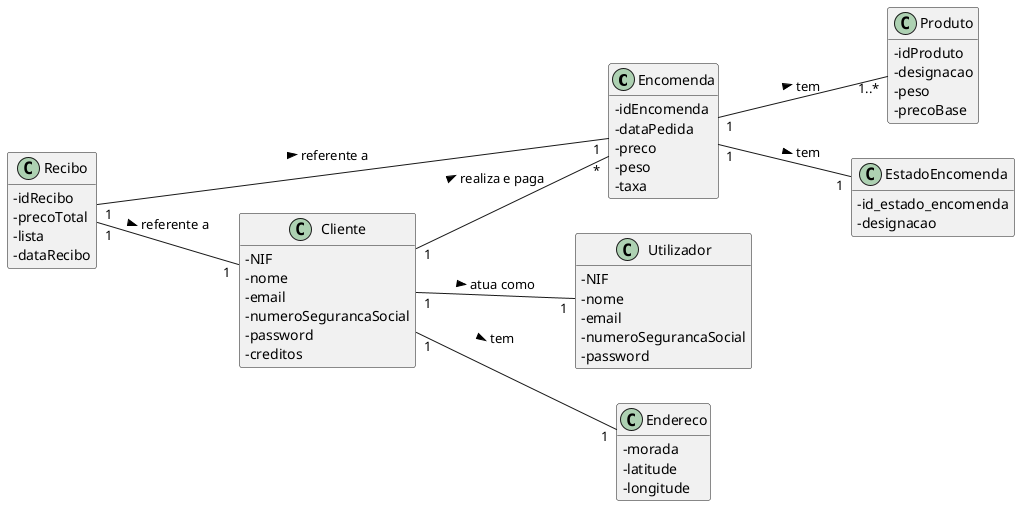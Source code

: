 @startuml
skinparam classAttributeIconSize 0
hide methods
left to right direction


class Encomenda {
  -idEncomenda
  -dataPedida
  -preco
  -peso
  -taxa
}

class Recibo {
  -idRecibo
  -precoTotal
  -lista
  -dataRecibo
}

class Produto {
  -idProduto
  -designacao
  -peso
  -precoBase
}

class Utilizador {
  -NIF
  -nome
  -email
  -numeroSegurancaSocial
  -password
}

class Endereco {
  -morada
  -latitude
  -longitude
}

class Cliente {
  -NIF
  -nome
  -email
  -numeroSegurancaSocial
  -password
  -creditos
}

class EstadoEncomenda {
  -id_estado_encomenda
  -designacao
}


Encomenda "1" -- "1" EstadoEncomenda : tem >
Cliente "1" -- "1" Utilizador: atua como >
Cliente "1" -- "*" Encomenda: realiza e paga >
Encomenda "1" -- "1..*" Produto: tem >
Cliente "1" -- "1" Endereco: tem >
Recibo "1" -- "1" Encomenda: referente a >
Recibo "1" -- "1" Cliente: referente a >

@enduml